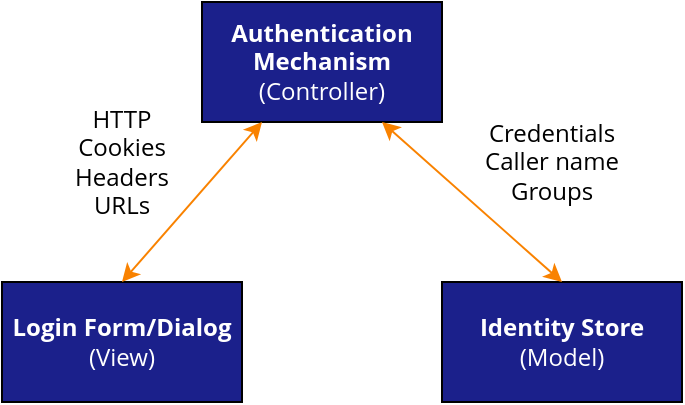 <mxfile version="21.6.5" type="device">
  <diagram id="ihyrI3AaGvKOYQR9nSAO" name="Page-1">
    <mxGraphModel dx="1347" dy="947" grid="1" gridSize="10" guides="1" tooltips="1" connect="1" arrows="1" fold="1" page="1" pageScale="1" pageWidth="827" pageHeight="1169" background="#ffffff" math="0" shadow="0">
      <root>
        <mxCell id="0" />
        <mxCell id="1" parent="0" />
        <mxCell id="72h56-NaAaJYCsr5_jB7-1" value="&lt;b&gt;Authentication Mechanism&lt;/b&gt;&lt;br&gt;(Controller)" style="rounded=0;whiteSpace=wrap;html=1;fontFamily=Open Sans;fontSource=https%3A%2F%2Ffonts.googleapis.com%2Fcss%3Ffamily%3DOpen%2BSans;fillColor=#1B208B;fontColor=#FFFFFF;" parent="1" vertex="1">
          <mxGeometry x="170" y="70" width="120" height="60" as="geometry" />
        </mxCell>
        <mxCell id="72h56-NaAaJYCsr5_jB7-2" value="&lt;b&gt;Login Form/Dialog&lt;/b&gt;&lt;br&gt;(View)" style="rounded=0;whiteSpace=wrap;html=1;fontFamily=Open Sans;fontSource=https%3A%2F%2Ffonts.googleapis.com%2Fcss%3Ffamily%3DOpen%2BSans;fillColor=#1B208B;fontColor=#FFFFFF;" parent="1" vertex="1">
          <mxGeometry x="70" y="210" width="120" height="60" as="geometry" />
        </mxCell>
        <mxCell id="72h56-NaAaJYCsr5_jB7-3" value="&lt;b&gt;Identity Store&lt;/b&gt;&lt;br&gt;(Model)" style="rounded=0;whiteSpace=wrap;html=1;fontFamily=Open Sans;fontSource=https%3A%2F%2Ffonts.googleapis.com%2Fcss%3Ffamily%3DOpen%2BSans;fillColor=#1B208B;fontColor=#FFFFFF;" parent="1" vertex="1">
          <mxGeometry x="290" y="210" width="120" height="60" as="geometry" />
        </mxCell>
        <mxCell id="72h56-NaAaJYCsr5_jB7-4" value="" style="endArrow=classic;startArrow=classic;html=1;exitX=0.5;exitY=0;exitDx=0;exitDy=0;entryX=0.25;entryY=1;entryDx=0;entryDy=0;strokeColor=#F98200;" parent="1" source="72h56-NaAaJYCsr5_jB7-2" target="72h56-NaAaJYCsr5_jB7-1" edge="1">
          <mxGeometry width="50" height="50" relative="1" as="geometry">
            <mxPoint x="390" y="560" as="sourcePoint" />
            <mxPoint x="440" y="510" as="targetPoint" />
          </mxGeometry>
        </mxCell>
        <mxCell id="72h56-NaAaJYCsr5_jB7-5" value="" style="endArrow=classic;startArrow=classic;html=1;exitX=0.75;exitY=1;exitDx=0;exitDy=0;entryX=0.5;entryY=0;entryDx=0;entryDy=0;strokeColor=#F98200;" parent="1" source="72h56-NaAaJYCsr5_jB7-1" target="72h56-NaAaJYCsr5_jB7-3" edge="1">
          <mxGeometry width="50" height="50" relative="1" as="geometry">
            <mxPoint x="390" y="560" as="sourcePoint" />
            <mxPoint x="440" y="510" as="targetPoint" />
          </mxGeometry>
        </mxCell>
        <mxCell id="72h56-NaAaJYCsr5_jB7-6" value="&lt;font style=&quot;font-size: 12px;&quot;&gt;HTTP&lt;br&gt;Cookies&lt;br&gt;Headers&lt;br&gt;URLs&lt;/font&gt;" style="text;html=1;strokeColor=none;fillColor=none;align=center;verticalAlign=middle;whiteSpace=wrap;rounded=0;fontFamily=Open Sans;fontSource=https%3A%2F%2Ffonts.googleapis.com%2Fcss%3Ffamily%3DOpen%2BSans;labelBackgroundColor=none;" parent="1" vertex="1">
          <mxGeometry x="95" y="120" width="70" height="60" as="geometry" />
        </mxCell>
        <mxCell id="72h56-NaAaJYCsr5_jB7-8" value="&lt;span style=&quot;&quot;&gt;Credentials&lt;br&gt;Caller name&lt;br&gt;Groups&lt;br&gt;&lt;/span&gt;" style="text;html=1;strokeColor=none;fillColor=none;align=center;verticalAlign=middle;whiteSpace=wrap;rounded=0;fontFamily=Open Sans;fontSource=https%3A%2F%2Ffonts.googleapis.com%2Fcss%3Ffamily%3DOpen%2BSans;labelBackgroundColor=none;" parent="1" vertex="1">
          <mxGeometry x="310" y="120" width="70" height="60" as="geometry" />
        </mxCell>
      </root>
    </mxGraphModel>
  </diagram>
</mxfile>
